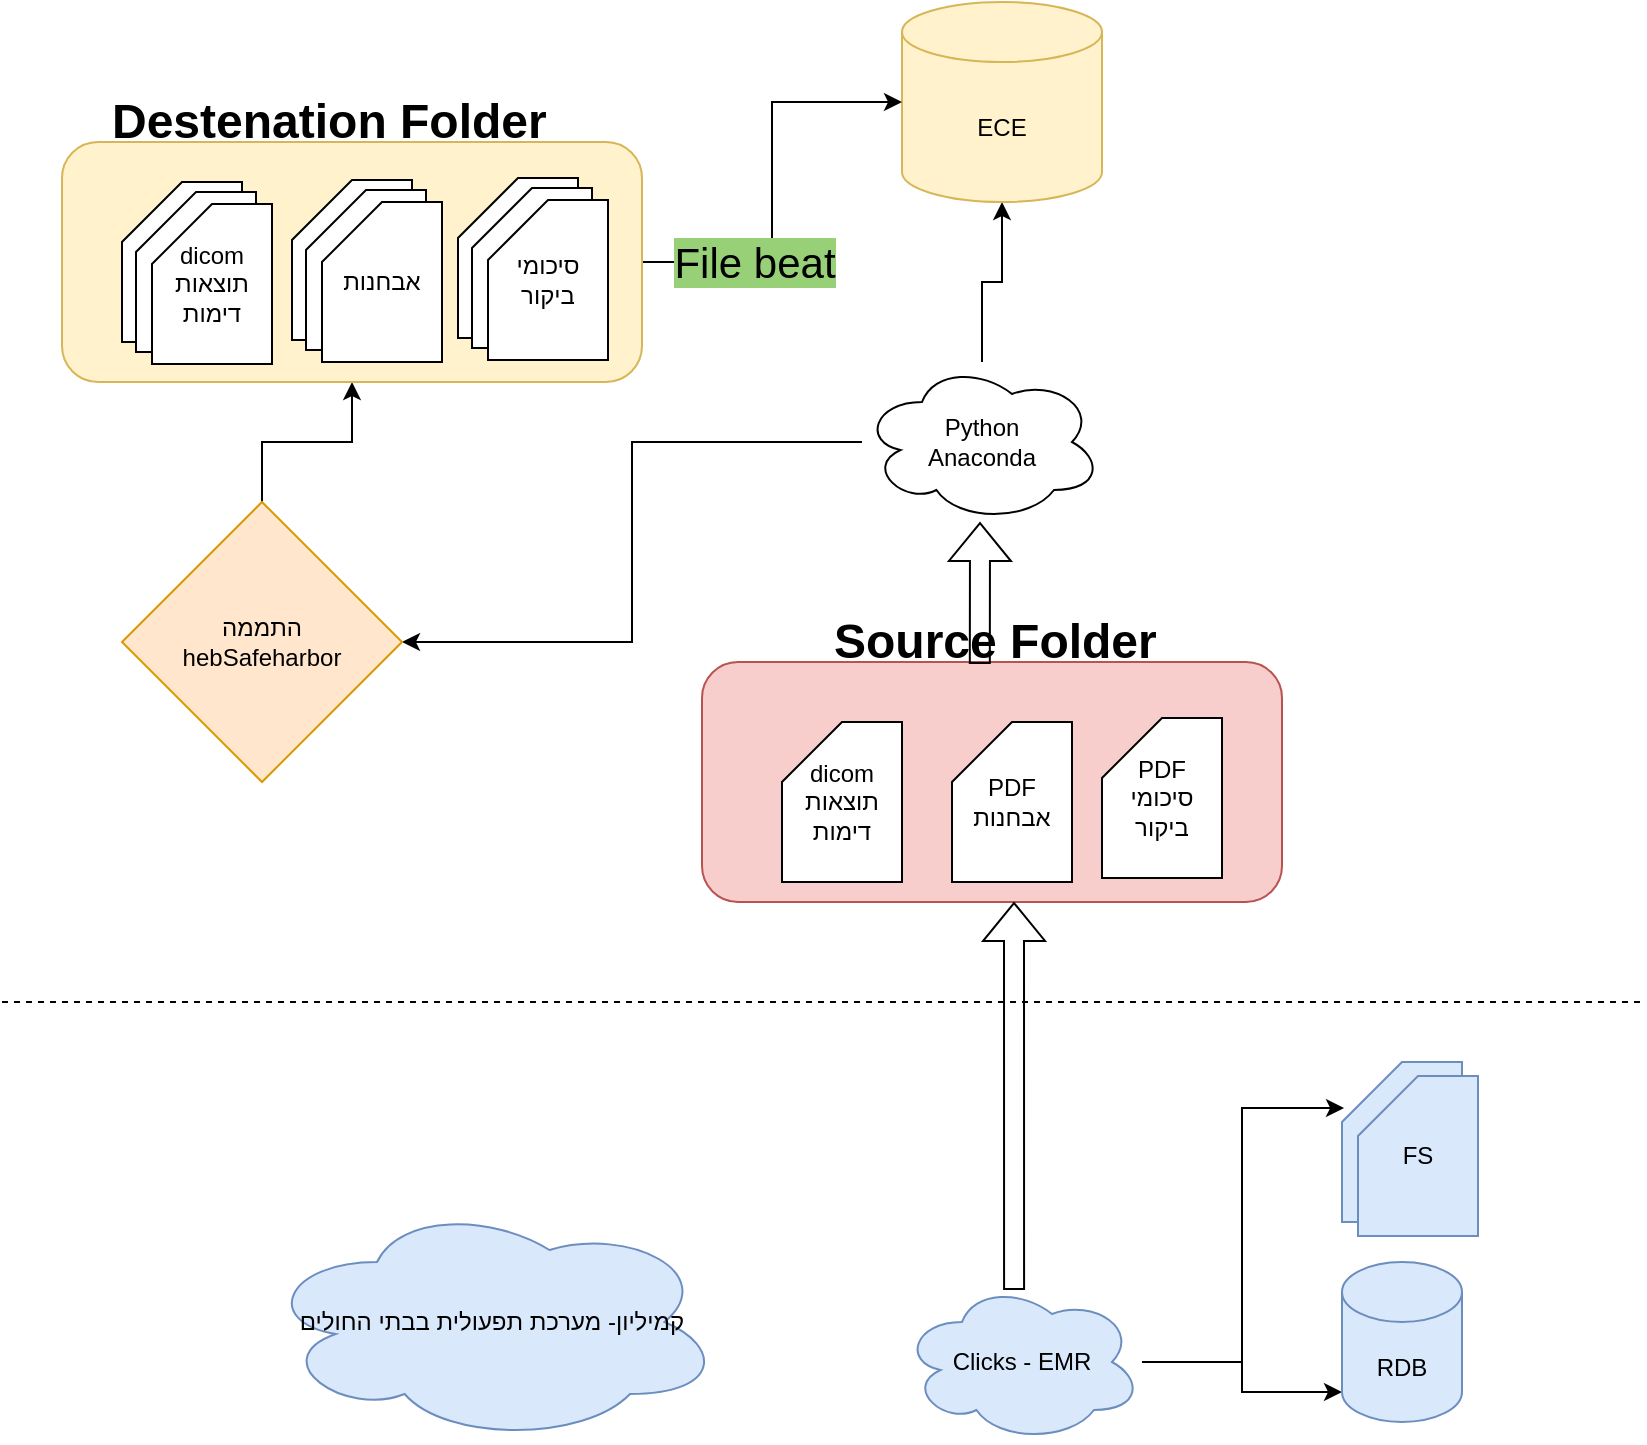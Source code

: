<mxfile version="21.5.1" type="github">
  <diagram name="‫עמוד-1‬" id="JzSRAs22pmhVZDehv8tZ">
    <mxGraphModel dx="1194" dy="734" grid="1" gridSize="10" guides="1" tooltips="1" connect="1" arrows="1" fold="1" page="1" pageScale="1" pageWidth="827" pageHeight="1169" math="0" shadow="0">
      <root>
        <mxCell id="0" />
        <mxCell id="1" parent="0" />
        <mxCell id="M5U0eJ4ziMv3Q8MqEhpf-15" value="" style="rounded=1;whiteSpace=wrap;html=1;fillColor=#f8cecc;strokeColor=#b85450;" parent="1" vertex="1">
          <mxGeometry x="350" y="350" width="290" height="120" as="geometry" />
        </mxCell>
        <mxCell id="M5U0eJ4ziMv3Q8MqEhpf-1" value="" style="endArrow=none;dashed=1;html=1;rounded=0;" parent="1" edge="1">
          <mxGeometry width="50" height="50" relative="1" as="geometry">
            <mxPoint y="520" as="sourcePoint" />
            <mxPoint x="820" y="520" as="targetPoint" />
          </mxGeometry>
        </mxCell>
        <mxCell id="M5U0eJ4ziMv3Q8MqEhpf-5" style="edgeStyle=orthogonalEdgeStyle;rounded=0;orthogonalLoop=1;jettySize=auto;html=1;entryX=0;entryY=1;entryDx=0;entryDy=-15;entryPerimeter=0;" parent="1" source="M5U0eJ4ziMv3Q8MqEhpf-2" target="M5U0eJ4ziMv3Q8MqEhpf-4" edge="1">
          <mxGeometry relative="1" as="geometry" />
        </mxCell>
        <mxCell id="M5U0eJ4ziMv3Q8MqEhpf-9" style="edgeStyle=orthogonalEdgeStyle;rounded=0;orthogonalLoop=1;jettySize=auto;html=1;entryX=0.017;entryY=0.288;entryDx=0;entryDy=0;entryPerimeter=0;" parent="1" source="M5U0eJ4ziMv3Q8MqEhpf-2" target="M5U0eJ4ziMv3Q8MqEhpf-8" edge="1">
          <mxGeometry relative="1" as="geometry" />
        </mxCell>
        <mxCell id="M5U0eJ4ziMv3Q8MqEhpf-2" value="Clicks - EMR" style="ellipse;shape=cloud;whiteSpace=wrap;html=1;fillColor=#dae8fc;strokeColor=#6c8ebf;" parent="1" vertex="1">
          <mxGeometry x="450" y="660" width="120" height="80" as="geometry" />
        </mxCell>
        <mxCell id="M5U0eJ4ziMv3Q8MqEhpf-3" value="קמיליון- מערכת תפעולית בבתי החולים" style="ellipse;shape=cloud;whiteSpace=wrap;html=1;fillColor=#dae8fc;strokeColor=#6c8ebf;" parent="1" vertex="1">
          <mxGeometry x="130" y="620" width="230" height="120" as="geometry" />
        </mxCell>
        <mxCell id="M5U0eJ4ziMv3Q8MqEhpf-4" value="RDB" style="shape=cylinder3;whiteSpace=wrap;html=1;boundedLbl=1;backgroundOutline=1;size=15;fillColor=#dae8fc;strokeColor=#6c8ebf;" parent="1" vertex="1">
          <mxGeometry x="670" y="650" width="60" height="80" as="geometry" />
        </mxCell>
        <mxCell id="M5U0eJ4ziMv3Q8MqEhpf-8" value="FS" style="shape=card;whiteSpace=wrap;html=1;fillColor=#dae8fc;strokeColor=#6c8ebf;" parent="1" vertex="1">
          <mxGeometry x="670" y="550" width="60" height="80" as="geometry" />
        </mxCell>
        <mxCell id="M5U0eJ4ziMv3Q8MqEhpf-10" value="" style="shape=flexArrow;endArrow=classic;html=1;rounded=0;exitX=0.467;exitY=0.05;exitDx=0;exitDy=0;exitPerimeter=0;" parent="1" source="M5U0eJ4ziMv3Q8MqEhpf-2" edge="1">
          <mxGeometry width="50" height="50" relative="1" as="geometry">
            <mxPoint x="390" y="400" as="sourcePoint" />
            <mxPoint x="506" y="470" as="targetPoint" />
          </mxGeometry>
        </mxCell>
        <mxCell id="M5U0eJ4ziMv3Q8MqEhpf-11" value="PDF&lt;br&gt;אבחנות" style="shape=card;whiteSpace=wrap;html=1;" parent="1" vertex="1">
          <mxGeometry x="475" y="380" width="60" height="80" as="geometry" />
        </mxCell>
        <mxCell id="M5U0eJ4ziMv3Q8MqEhpf-12" value="FS" style="shape=card;whiteSpace=wrap;html=1;fillColor=#dae8fc;strokeColor=#6c8ebf;" parent="1" vertex="1">
          <mxGeometry x="678" y="557" width="60" height="80" as="geometry" />
        </mxCell>
        <mxCell id="M5U0eJ4ziMv3Q8MqEhpf-13" value="PDF&lt;br&gt;סיכומי ביקור" style="shape=card;whiteSpace=wrap;html=1;" parent="1" vertex="1">
          <mxGeometry x="550" y="378" width="60" height="80" as="geometry" />
        </mxCell>
        <mxCell id="M5U0eJ4ziMv3Q8MqEhpf-14" value="dicom&lt;br&gt;תוצאות דימות" style="shape=card;whiteSpace=wrap;html=1;" parent="1" vertex="1">
          <mxGeometry x="390" y="380" width="60" height="80" as="geometry" />
        </mxCell>
        <mxCell id="M5U0eJ4ziMv3Q8MqEhpf-16" value="" style="shape=flexArrow;endArrow=classic;html=1;rounded=0;exitX=0.479;exitY=0.008;exitDx=0;exitDy=0;exitPerimeter=0;" parent="1" source="M5U0eJ4ziMv3Q8MqEhpf-15" edge="1">
          <mxGeometry width="50" height="50" relative="1" as="geometry">
            <mxPoint x="390" y="300" as="sourcePoint" />
            <mxPoint x="489" y="280" as="targetPoint" />
          </mxGeometry>
        </mxCell>
        <mxCell id="M5U0eJ4ziMv3Q8MqEhpf-19" style="edgeStyle=orthogonalEdgeStyle;rounded=0;orthogonalLoop=1;jettySize=auto;html=1;entryX=0.5;entryY=1;entryDx=0;entryDy=0;entryPerimeter=0;" parent="1" source="M5U0eJ4ziMv3Q8MqEhpf-17" target="M5U0eJ4ziMv3Q8MqEhpf-18" edge="1">
          <mxGeometry relative="1" as="geometry" />
        </mxCell>
        <mxCell id="M5U0eJ4ziMv3Q8MqEhpf-21" style="edgeStyle=orthogonalEdgeStyle;rounded=0;orthogonalLoop=1;jettySize=auto;html=1;" parent="1" source="M5U0eJ4ziMv3Q8MqEhpf-17" target="M5U0eJ4ziMv3Q8MqEhpf-20" edge="1">
          <mxGeometry relative="1" as="geometry" />
        </mxCell>
        <mxCell id="M5U0eJ4ziMv3Q8MqEhpf-17" value="Python&lt;br&gt;Anaconda" style="ellipse;shape=cloud;whiteSpace=wrap;html=1;" parent="1" vertex="1">
          <mxGeometry x="430" y="200" width="120" height="80" as="geometry" />
        </mxCell>
        <mxCell id="M5U0eJ4ziMv3Q8MqEhpf-18" value="ECE" style="shape=cylinder3;whiteSpace=wrap;html=1;boundedLbl=1;backgroundOutline=1;size=15;fillColor=#fff2cc;strokeColor=#d6b656;" parent="1" vertex="1">
          <mxGeometry x="450" y="20" width="100" height="100" as="geometry" />
        </mxCell>
        <mxCell id="M5U0eJ4ziMv3Q8MqEhpf-27" style="edgeStyle=orthogonalEdgeStyle;rounded=0;orthogonalLoop=1;jettySize=auto;html=1;" parent="1" source="M5U0eJ4ziMv3Q8MqEhpf-20" target="M5U0eJ4ziMv3Q8MqEhpf-23" edge="1">
          <mxGeometry relative="1" as="geometry" />
        </mxCell>
        <mxCell id="M5U0eJ4ziMv3Q8MqEhpf-20" value="התממה&lt;br&gt;hebSafeharbor" style="rhombus;whiteSpace=wrap;html=1;fillColor=#ffe6cc;strokeColor=#d79b00;" parent="1" vertex="1">
          <mxGeometry x="60" y="270" width="140" height="140" as="geometry" />
        </mxCell>
        <mxCell id="M5U0eJ4ziMv3Q8MqEhpf-28" style="edgeStyle=orthogonalEdgeStyle;rounded=0;orthogonalLoop=1;jettySize=auto;html=1;" parent="1" source="M5U0eJ4ziMv3Q8MqEhpf-23" target="M5U0eJ4ziMv3Q8MqEhpf-18" edge="1">
          <mxGeometry relative="1" as="geometry" />
        </mxCell>
        <mxCell id="M5U0eJ4ziMv3Q8MqEhpf-31" value="&lt;font style=&quot;font-size: 21px;&quot;&gt;File beat&lt;/font&gt;" style="edgeLabel;html=1;align=center;verticalAlign=middle;resizable=0;points=[];labelBackgroundColor=#97D077;" parent="M5U0eJ4ziMv3Q8MqEhpf-28" vertex="1" connectable="0">
          <mxGeometry x="-0.47" relative="1" as="geometry">
            <mxPoint as="offset" />
          </mxGeometry>
        </mxCell>
        <mxCell id="M5U0eJ4ziMv3Q8MqEhpf-23" value="" style="rounded=1;whiteSpace=wrap;html=1;fillColor=#fff2cc;strokeColor=#d6b656;" parent="1" vertex="1">
          <mxGeometry x="30" y="90" width="290" height="120" as="geometry" />
        </mxCell>
        <mxCell id="M5U0eJ4ziMv3Q8MqEhpf-25" value="txt files" style="shape=card;whiteSpace=wrap;html=1;" parent="1" vertex="1">
          <mxGeometry x="60" y="110" width="60" height="80" as="geometry" />
        </mxCell>
        <mxCell id="M5U0eJ4ziMv3Q8MqEhpf-29" value="&lt;h1&gt;Source Folder&lt;/h1&gt;" style="text;html=1;strokeColor=none;fillColor=none;spacing=5;spacingTop=-20;whiteSpace=wrap;overflow=hidden;rounded=0;" parent="1" vertex="1">
          <mxGeometry x="410.5" y="320" width="199" height="40" as="geometry" />
        </mxCell>
        <mxCell id="M5U0eJ4ziMv3Q8MqEhpf-30" value="&lt;h1&gt;Destenation Folder&lt;/h1&gt;" style="text;html=1;strokeColor=none;fillColor=none;spacing=5;spacingTop=-20;whiteSpace=wrap;overflow=hidden;rounded=0;" parent="1" vertex="1">
          <mxGeometry x="50" y="60" width="230" height="40" as="geometry" />
        </mxCell>
        <mxCell id="bLS1nS9NP0-RoPgg7gnI-1" value="txt files" style="shape=card;whiteSpace=wrap;html=1;" vertex="1" parent="1">
          <mxGeometry x="67" y="115" width="60" height="80" as="geometry" />
        </mxCell>
        <mxCell id="bLS1nS9NP0-RoPgg7gnI-2" value="dicom&lt;br style=&quot;border-color: var(--border-color);&quot;&gt;תוצאות דימות" style="shape=card;whiteSpace=wrap;html=1;" vertex="1" parent="1">
          <mxGeometry x="75" y="121" width="60" height="80" as="geometry" />
        </mxCell>
        <mxCell id="bLS1nS9NP0-RoPgg7gnI-6" value="txt files" style="shape=card;whiteSpace=wrap;html=1;" vertex="1" parent="1">
          <mxGeometry x="145" y="109" width="60" height="80" as="geometry" />
        </mxCell>
        <mxCell id="bLS1nS9NP0-RoPgg7gnI-7" value="txt files" style="shape=card;whiteSpace=wrap;html=1;" vertex="1" parent="1">
          <mxGeometry x="152" y="114" width="60" height="80" as="geometry" />
        </mxCell>
        <mxCell id="bLS1nS9NP0-RoPgg7gnI-8" value="אבחנות" style="shape=card;whiteSpace=wrap;html=1;" vertex="1" parent="1">
          <mxGeometry x="160" y="120" width="60" height="80" as="geometry" />
        </mxCell>
        <mxCell id="bLS1nS9NP0-RoPgg7gnI-9" value="txt files" style="shape=card;whiteSpace=wrap;html=1;" vertex="1" parent="1">
          <mxGeometry x="228" y="108" width="60" height="80" as="geometry" />
        </mxCell>
        <mxCell id="bLS1nS9NP0-RoPgg7gnI-10" value="txt files" style="shape=card;whiteSpace=wrap;html=1;" vertex="1" parent="1">
          <mxGeometry x="235" y="113" width="60" height="80" as="geometry" />
        </mxCell>
        <mxCell id="bLS1nS9NP0-RoPgg7gnI-11" value="סיכומי ביקור" style="shape=card;whiteSpace=wrap;html=1;" vertex="1" parent="1">
          <mxGeometry x="243" y="119" width="60" height="80" as="geometry" />
        </mxCell>
      </root>
    </mxGraphModel>
  </diagram>
</mxfile>
